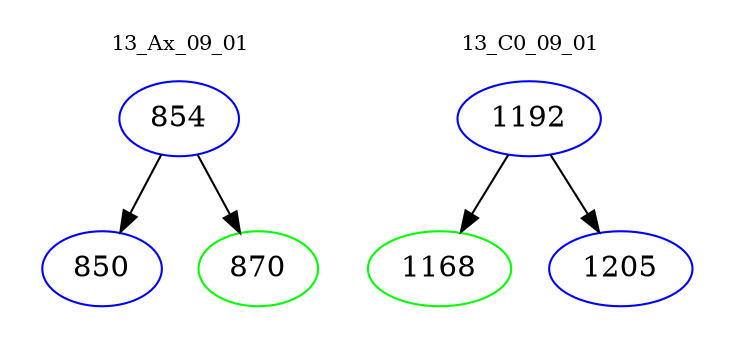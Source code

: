 digraph{
subgraph cluster_0 {
color = white
label = "13_Ax_09_01";
fontsize=10;
T0_854 [label="854", color="blue"]
T0_854 -> T0_850 [color="black"]
T0_850 [label="850", color="blue"]
T0_854 -> T0_870 [color="black"]
T0_870 [label="870", color="green"]
}
subgraph cluster_1 {
color = white
label = "13_C0_09_01";
fontsize=10;
T1_1192 [label="1192", color="blue"]
T1_1192 -> T1_1168 [color="black"]
T1_1168 [label="1168", color="green"]
T1_1192 -> T1_1205 [color="black"]
T1_1205 [label="1205", color="blue"]
}
}
